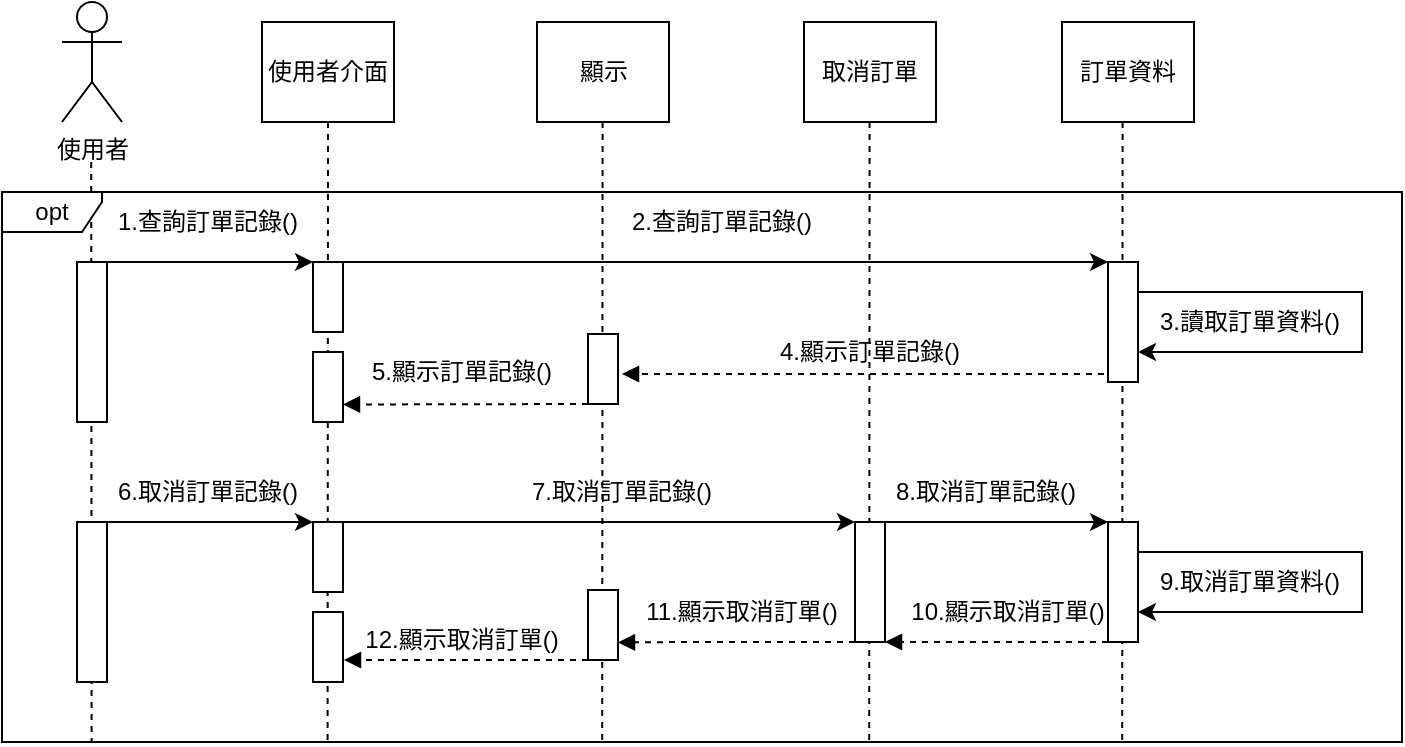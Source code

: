<mxfile version="14.2.9" type="github"><diagram id="JOy4QY_0FkyVYOpvyHiW" name="Page-1"><mxGraphModel dx="998" dy="542" grid="1" gridSize="10" guides="1" tooltips="1" connect="1" arrows="1" fold="1" page="1" pageScale="1" pageWidth="827" pageHeight="1169" math="0" shadow="0"><root><mxCell id="0"/><mxCell id="1" parent="0"/><mxCell id="B5pzWakmgAEMBQPWwL-e-61" value="" style="endArrow=none;dashed=1;html=1;entryX=0.064;entryY=1;entryDx=0;entryDy=0;entryPerimeter=0;exitX=0.5;exitY=1;exitDx=0;exitDy=0;" edge="1" parent="1"><mxGeometry width="50" height="50" relative="1" as="geometry"><mxPoint x="640.3" y="390" as="sourcePoint"/><mxPoint x="640.1" y="700" as="targetPoint"/></mxGeometry></mxCell><mxCell id="B5pzWakmgAEMBQPWwL-e-60" value="" style="endArrow=none;dashed=1;html=1;entryX=0.064;entryY=1;entryDx=0;entryDy=0;entryPerimeter=0;exitX=0.5;exitY=1;exitDx=0;exitDy=0;" edge="1" parent="1"><mxGeometry width="50" height="50" relative="1" as="geometry"><mxPoint x="513.8" y="390" as="sourcePoint"/><mxPoint x="513.6" y="700" as="targetPoint"/></mxGeometry></mxCell><mxCell id="B5pzWakmgAEMBQPWwL-e-59" value="" style="endArrow=none;dashed=1;html=1;entryX=0.064;entryY=1;entryDx=0;entryDy=0;entryPerimeter=0;exitX=0.5;exitY=1;exitDx=0;exitDy=0;" edge="1" parent="1"><mxGeometry width="50" height="50" relative="1" as="geometry"><mxPoint x="380.3" y="390" as="sourcePoint"/><mxPoint x="380.1" y="700" as="targetPoint"/></mxGeometry></mxCell><mxCell id="B5pzWakmgAEMBQPWwL-e-58" value="" style="endArrow=none;dashed=1;html=1;entryX=0.064;entryY=1;entryDx=0;entryDy=0;entryPerimeter=0;exitX=0.5;exitY=1;exitDx=0;exitDy=0;" edge="1" parent="1" source="B5pzWakmgAEMBQPWwL-e-5"><mxGeometry width="50" height="50" relative="1" as="geometry"><mxPoint x="242.6" y="410" as="sourcePoint"/><mxPoint x="242.8" y="700" as="targetPoint"/></mxGeometry></mxCell><mxCell id="B5pzWakmgAEMBQPWwL-e-1" value="" style="endArrow=none;dashed=1;html=1;entryX=0.064;entryY=1;entryDx=0;entryDy=0;entryPerimeter=0;" edge="1" parent="1" target="B5pzWakmgAEMBQPWwL-e-25"><mxGeometry width="50" height="50" relative="1" as="geometry"><mxPoint x="124.6" y="410" as="sourcePoint"/><mxPoint x="124.6" y="770" as="targetPoint"/></mxGeometry></mxCell><mxCell id="B5pzWakmgAEMBQPWwL-e-25" value="opt" style="shape=umlFrame;whiteSpace=wrap;html=1;width=50;height=20;" vertex="1" parent="1"><mxGeometry x="80" y="425" width="700" height="275" as="geometry"/></mxCell><mxCell id="B5pzWakmgAEMBQPWwL-e-4" value="使用者" style="shape=umlActor;verticalLabelPosition=bottom;verticalAlign=top;html=1;outlineConnect=0;" vertex="1" parent="1"><mxGeometry x="110" y="330" width="30" height="60" as="geometry"/></mxCell><mxCell id="B5pzWakmgAEMBQPWwL-e-5" value="使用者介面" style="rounded=0;whiteSpace=wrap;html=1;" vertex="1" parent="1"><mxGeometry x="210" y="340" width="66" height="50" as="geometry"/></mxCell><mxCell id="B5pzWakmgAEMBQPWwL-e-29" style="edgeStyle=orthogonalEdgeStyle;rounded=0;orthogonalLoop=1;jettySize=auto;html=1;exitX=1;exitY=0;exitDx=0;exitDy=0;entryX=0;entryY=0;entryDx=0;entryDy=0;" edge="1" parent="1" source="B5pzWakmgAEMBQPWwL-e-8" target="B5pzWakmgAEMBQPWwL-e-10"><mxGeometry relative="1" as="geometry"><Array as="points"><mxPoint x="190" y="460"/><mxPoint x="190" y="460"/></Array></mxGeometry></mxCell><mxCell id="B5pzWakmgAEMBQPWwL-e-8" value="" style="rounded=0;whiteSpace=wrap;html=1;" vertex="1" parent="1"><mxGeometry x="117.5" y="460" width="15" height="80" as="geometry"/></mxCell><mxCell id="B5pzWakmgAEMBQPWwL-e-30" style="edgeStyle=orthogonalEdgeStyle;rounded=0;orthogonalLoop=1;jettySize=auto;html=1;exitX=1;exitY=0;exitDx=0;exitDy=0;entryX=0;entryY=0;entryDx=0;entryDy=0;" edge="1" parent="1" source="B5pzWakmgAEMBQPWwL-e-10" target="B5pzWakmgAEMBQPWwL-e-12"><mxGeometry relative="1" as="geometry"><Array as="points"><mxPoint x="440" y="460"/><mxPoint x="440" y="460"/></Array></mxGeometry></mxCell><mxCell id="B5pzWakmgAEMBQPWwL-e-10" value="" style="rounded=0;whiteSpace=wrap;html=1;" vertex="1" parent="1"><mxGeometry x="235.5" y="460" width="15" height="35" as="geometry"/></mxCell><mxCell id="B5pzWakmgAEMBQPWwL-e-31" style="edgeStyle=orthogonalEdgeStyle;rounded=0;orthogonalLoop=1;jettySize=auto;html=1;exitX=1;exitY=0.25;exitDx=0;exitDy=0;entryX=1;entryY=0.75;entryDx=0;entryDy=0;" edge="1" parent="1" source="B5pzWakmgAEMBQPWwL-e-12" target="B5pzWakmgAEMBQPWwL-e-12"><mxGeometry relative="1" as="geometry"><mxPoint x="730" y="475" as="targetPoint"/><Array as="points"><mxPoint x="760" y="475"/><mxPoint x="760" y="505"/></Array></mxGeometry></mxCell><mxCell id="B5pzWakmgAEMBQPWwL-e-12" value="" style="rounded=0;whiteSpace=wrap;html=1;" vertex="1" parent="1"><mxGeometry x="633" y="460" width="15" height="60" as="geometry"/></mxCell><mxCell id="B5pzWakmgAEMBQPWwL-e-13" value="1.查詢訂單記錄()" style="text;html=1;strokeColor=none;fillColor=none;align=center;verticalAlign=middle;whiteSpace=wrap;rounded=0;" vertex="1" parent="1"><mxGeometry x="132.5" y="430" width="100" height="20" as="geometry"/></mxCell><mxCell id="B5pzWakmgAEMBQPWwL-e-14" value="2.查詢訂單記錄()" style="text;html=1;strokeColor=none;fillColor=none;align=center;verticalAlign=middle;whiteSpace=wrap;rounded=0;" vertex="1" parent="1"><mxGeometry x="390" y="430" width="100" height="20" as="geometry"/></mxCell><mxCell id="B5pzWakmgAEMBQPWwL-e-43" style="edgeStyle=orthogonalEdgeStyle;rounded=0;orthogonalLoop=1;jettySize=auto;html=1;exitX=1;exitY=0;exitDx=0;exitDy=0;entryX=0;entryY=0;entryDx=0;entryDy=0;" edge="1" parent="1" source="B5pzWakmgAEMBQPWwL-e-17" target="B5pzWakmgAEMBQPWwL-e-41"><mxGeometry relative="1" as="geometry"><Array as="points"><mxPoint x="190" y="590"/><mxPoint x="190" y="590"/></Array></mxGeometry></mxCell><mxCell id="B5pzWakmgAEMBQPWwL-e-17" value="" style="rounded=0;whiteSpace=wrap;html=1;" vertex="1" parent="1"><mxGeometry x="117.5" y="590" width="15" height="80" as="geometry"/></mxCell><mxCell id="B5pzWakmgAEMBQPWwL-e-46" style="edgeStyle=orthogonalEdgeStyle;rounded=0;orthogonalLoop=1;jettySize=auto;html=1;exitX=1;exitY=0;exitDx=0;exitDy=0;entryX=0;entryY=0;entryDx=0;entryDy=0;" edge="1" parent="1" source="B5pzWakmgAEMBQPWwL-e-19" target="B5pzWakmgAEMBQPWwL-e-21"><mxGeometry relative="1" as="geometry"><Array as="points"><mxPoint x="580" y="590"/><mxPoint x="580" y="590"/></Array></mxGeometry></mxCell><mxCell id="B5pzWakmgAEMBQPWwL-e-19" value="" style="rounded=0;whiteSpace=wrap;html=1;" vertex="1" parent="1"><mxGeometry x="506.5" y="590" width="15" height="60" as="geometry"/></mxCell><mxCell id="B5pzWakmgAEMBQPWwL-e-21" value="" style="rounded=0;whiteSpace=wrap;html=1;" vertex="1" parent="1"><mxGeometry x="633" y="590" width="15" height="60" as="geometry"/></mxCell><mxCell id="B5pzWakmgAEMBQPWwL-e-22" value="6.取消訂單記錄()" style="text;html=1;strokeColor=none;fillColor=none;align=center;verticalAlign=middle;whiteSpace=wrap;rounded=0;" vertex="1" parent="1"><mxGeometry x="132.5" y="565" width="100" height="20" as="geometry"/></mxCell><mxCell id="B5pzWakmgAEMBQPWwL-e-26" value="顯示" style="rounded=0;whiteSpace=wrap;html=1;" vertex="1" parent="1"><mxGeometry x="347.5" y="340" width="66" height="50" as="geometry"/></mxCell><mxCell id="B5pzWakmgAEMBQPWwL-e-27" value="取消訂單" style="rounded=0;whiteSpace=wrap;html=1;" vertex="1" parent="1"><mxGeometry x="481" y="340" width="66" height="50" as="geometry"/></mxCell><mxCell id="B5pzWakmgAEMBQPWwL-e-28" value="訂單資料" style="rounded=0;whiteSpace=wrap;html=1;" vertex="1" parent="1"><mxGeometry x="610" y="340" width="66" height="50" as="geometry"/></mxCell><mxCell id="B5pzWakmgAEMBQPWwL-e-32" value="3.讀取訂單資料()" style="text;html=1;strokeColor=none;fillColor=none;align=center;verticalAlign=middle;whiteSpace=wrap;rounded=0;" vertex="1" parent="1"><mxGeometry x="654" y="480" width="100" height="20" as="geometry"/></mxCell><mxCell id="B5pzWakmgAEMBQPWwL-e-33" value="" style="rounded=0;whiteSpace=wrap;html=1;" vertex="1" parent="1"><mxGeometry x="235.5" y="505" width="15" height="35" as="geometry"/></mxCell><mxCell id="B5pzWakmgAEMBQPWwL-e-34" value="" style="rounded=0;whiteSpace=wrap;html=1;" vertex="1" parent="1"><mxGeometry x="373" y="496" width="15" height="35" as="geometry"/></mxCell><mxCell id="B5pzWakmgAEMBQPWwL-e-35" style="edgeStyle=orthogonalEdgeStyle;rounded=0;orthogonalLoop=1;jettySize=auto;html=1;dashed=1;endArrow=block;endFill=1;exitX=0;exitY=1;exitDx=0;exitDy=0;" edge="1" parent="1" source="B5pzWakmgAEMBQPWwL-e-12"><mxGeometry relative="1" as="geometry"><Array as="points"><mxPoint x="633" y="516"/></Array><mxPoint x="600" y="539.5" as="sourcePoint"/><mxPoint x="390" y="516" as="targetPoint"/></mxGeometry></mxCell><mxCell id="B5pzWakmgAEMBQPWwL-e-36" style="edgeStyle=orthogonalEdgeStyle;rounded=0;orthogonalLoop=1;jettySize=auto;html=1;exitX=0;exitY=1;exitDx=0;exitDy=0;dashed=1;endArrow=block;endFill=1;entryX=1;entryY=0.75;entryDx=0;entryDy=0;" edge="1" parent="1" source="B5pzWakmgAEMBQPWwL-e-34" target="B5pzWakmgAEMBQPWwL-e-33"><mxGeometry relative="1" as="geometry"><Array as="points"><mxPoint x="373" y="531"/></Array><mxPoint x="366" y="539.5" as="sourcePoint"/><mxPoint x="300" y="540" as="targetPoint"/></mxGeometry></mxCell><mxCell id="B5pzWakmgAEMBQPWwL-e-37" value="4.顯示訂單記錄()" style="text;html=1;strokeColor=none;fillColor=none;align=center;verticalAlign=middle;whiteSpace=wrap;rounded=0;" vertex="1" parent="1"><mxGeometry x="464" y="495" width="100" height="20" as="geometry"/></mxCell><mxCell id="B5pzWakmgAEMBQPWwL-e-40" value="5.顯示訂單記錄()" style="text;html=1;strokeColor=none;fillColor=none;align=center;verticalAlign=middle;whiteSpace=wrap;rounded=0;" vertex="1" parent="1"><mxGeometry x="260" y="505" width="100" height="20" as="geometry"/></mxCell><mxCell id="B5pzWakmgAEMBQPWwL-e-44" style="edgeStyle=orthogonalEdgeStyle;rounded=0;orthogonalLoop=1;jettySize=auto;html=1;exitX=1;exitY=0;exitDx=0;exitDy=0;entryX=0;entryY=0;entryDx=0;entryDy=0;" edge="1" parent="1" source="B5pzWakmgAEMBQPWwL-e-41" target="B5pzWakmgAEMBQPWwL-e-19"><mxGeometry relative="1" as="geometry"><mxPoint x="420" y="590" as="targetPoint"/><Array as="points"><mxPoint x="380" y="590"/><mxPoint x="380" y="590"/></Array></mxGeometry></mxCell><mxCell id="B5pzWakmgAEMBQPWwL-e-41" value="" style="rounded=0;whiteSpace=wrap;html=1;" vertex="1" parent="1"><mxGeometry x="235.5" y="590" width="15" height="35" as="geometry"/></mxCell><mxCell id="B5pzWakmgAEMBQPWwL-e-42" value="" style="rounded=0;whiteSpace=wrap;html=1;" vertex="1" parent="1"><mxGeometry x="235.5" y="635" width="15" height="35" as="geometry"/></mxCell><mxCell id="B5pzWakmgAEMBQPWwL-e-45" value="7.取消訂單記錄()" style="text;html=1;strokeColor=none;fillColor=none;align=center;verticalAlign=middle;whiteSpace=wrap;rounded=0;" vertex="1" parent="1"><mxGeometry x="340" y="565" width="100" height="20" as="geometry"/></mxCell><mxCell id="B5pzWakmgAEMBQPWwL-e-47" style="edgeStyle=orthogonalEdgeStyle;rounded=0;orthogonalLoop=1;jettySize=auto;html=1;exitX=1;exitY=0.25;exitDx=0;exitDy=0;entryX=1;entryY=0.75;entryDx=0;entryDy=0;" edge="1" parent="1"><mxGeometry relative="1" as="geometry"><mxPoint x="648" y="635" as="targetPoint"/><mxPoint x="648" y="605" as="sourcePoint"/><Array as="points"><mxPoint x="760" y="605"/><mxPoint x="760" y="635"/></Array></mxGeometry></mxCell><mxCell id="B5pzWakmgAEMBQPWwL-e-48" value="8.取消訂單記錄()" style="text;html=1;strokeColor=none;fillColor=none;align=center;verticalAlign=middle;whiteSpace=wrap;rounded=0;" vertex="1" parent="1"><mxGeometry x="521.5" y="565" width="100" height="20" as="geometry"/></mxCell><mxCell id="B5pzWakmgAEMBQPWwL-e-49" value="9.取消訂單資料()" style="text;html=1;strokeColor=none;fillColor=none;align=center;verticalAlign=middle;whiteSpace=wrap;rounded=0;" vertex="1" parent="1"><mxGeometry x="654" y="610" width="100" height="20" as="geometry"/></mxCell><mxCell id="B5pzWakmgAEMBQPWwL-e-50" style="edgeStyle=orthogonalEdgeStyle;rounded=0;orthogonalLoop=1;jettySize=auto;html=1;dashed=1;endArrow=block;endFill=1;exitX=0;exitY=1;exitDx=0;exitDy=0;entryX=1;entryY=1;entryDx=0;entryDy=0;" edge="1" parent="1" source="B5pzWakmgAEMBQPWwL-e-21" target="B5pzWakmgAEMBQPWwL-e-19"><mxGeometry relative="1" as="geometry"><Array as="points"><mxPoint x="570" y="650"/><mxPoint x="570" y="650"/></Array><mxPoint x="630" y="660" as="sourcePoint"/><mxPoint x="540" y="690" as="targetPoint"/></mxGeometry></mxCell><mxCell id="B5pzWakmgAEMBQPWwL-e-51" value="10.顯示取消訂單()" style="text;html=1;strokeColor=none;fillColor=none;align=center;verticalAlign=middle;whiteSpace=wrap;rounded=0;" vertex="1" parent="1"><mxGeometry x="533" y="625" width="100" height="20" as="geometry"/></mxCell><mxCell id="B5pzWakmgAEMBQPWwL-e-52" value="" style="rounded=0;whiteSpace=wrap;html=1;" vertex="1" parent="1"><mxGeometry x="373" y="624" width="15" height="35" as="geometry"/></mxCell><mxCell id="B5pzWakmgAEMBQPWwL-e-53" style="edgeStyle=orthogonalEdgeStyle;rounded=0;orthogonalLoop=1;jettySize=auto;html=1;dashed=1;endArrow=block;endFill=1;exitX=0;exitY=1;exitDx=0;exitDy=0;entryX=1;entryY=0.75;entryDx=0;entryDy=0;" edge="1" parent="1" source="B5pzWakmgAEMBQPWwL-e-19" target="B5pzWakmgAEMBQPWwL-e-52"><mxGeometry relative="1" as="geometry"><Array as="points"><mxPoint x="420" y="650"/><mxPoint x="420" y="651"/></Array><mxPoint x="475.75" y="650" as="sourcePoint"/><mxPoint x="420" y="670" as="targetPoint"/></mxGeometry></mxCell><mxCell id="B5pzWakmgAEMBQPWwL-e-54" value="11.顯示取消訂單()" style="text;html=1;strokeColor=none;fillColor=none;align=center;verticalAlign=middle;whiteSpace=wrap;rounded=0;" vertex="1" parent="1"><mxGeometry x="400" y="625" width="100" height="20" as="geometry"/></mxCell><mxCell id="B5pzWakmgAEMBQPWwL-e-55" style="edgeStyle=orthogonalEdgeStyle;rounded=0;orthogonalLoop=1;jettySize=auto;html=1;dashed=1;endArrow=block;endFill=1;exitX=0;exitY=1;exitDx=0;exitDy=0;" edge="1" parent="1" source="B5pzWakmgAEMBQPWwL-e-52"><mxGeometry relative="1" as="geometry"><Array as="points"><mxPoint x="251" y="659"/></Array><mxPoint x="360" y="659" as="sourcePoint"/><mxPoint x="251" y="659" as="targetPoint"/></mxGeometry></mxCell><mxCell id="B5pzWakmgAEMBQPWwL-e-56" value="12.顯示取消訂單()" style="text;html=1;strokeColor=none;fillColor=none;align=center;verticalAlign=middle;whiteSpace=wrap;rounded=0;" vertex="1" parent="1"><mxGeometry x="260" y="639" width="100" height="20" as="geometry"/></mxCell></root></mxGraphModel></diagram></mxfile>